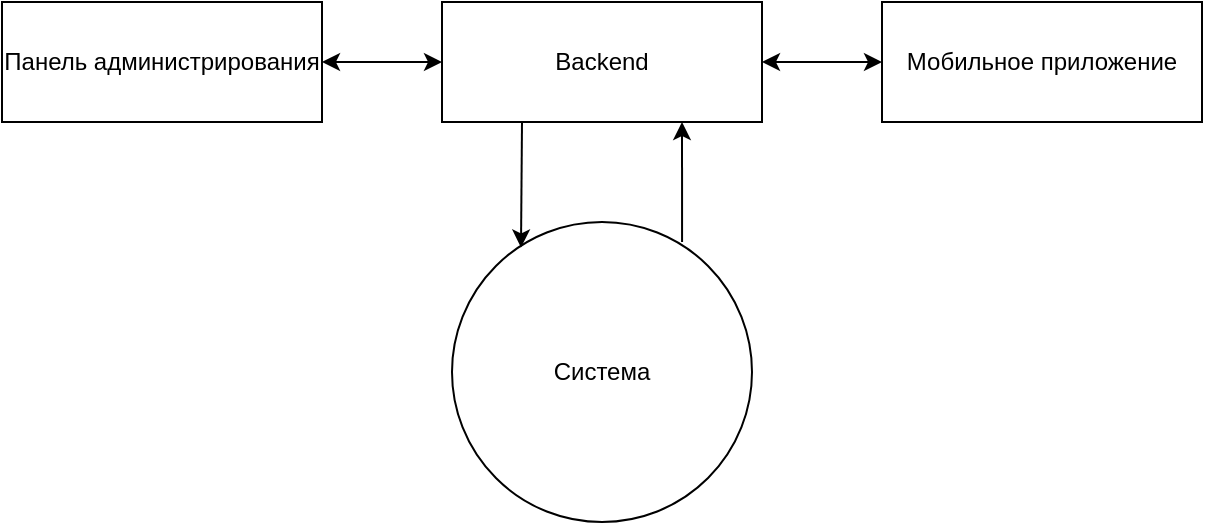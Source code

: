 <mxfile version="21.0.10" type="github">
  <diagram name="Страница 1" id="aJdUSx-QS-0cPneFwsWe">
    <mxGraphModel dx="795" dy="519" grid="1" gridSize="10" guides="1" tooltips="1" connect="1" arrows="1" fold="1" page="1" pageScale="1" pageWidth="1169" pageHeight="827" math="0" shadow="0">
      <root>
        <mxCell id="0" />
        <mxCell id="1" parent="0" />
        <mxCell id="NcMo99bP7BFtLYDiCOAP-1" value="Система" style="ellipse;whiteSpace=wrap;html=1;" vertex="1" parent="1">
          <mxGeometry x="475" y="290" width="150" height="150" as="geometry" />
        </mxCell>
        <mxCell id="NcMo99bP7BFtLYDiCOAP-2" value="Панель администрирования" style="rounded=0;whiteSpace=wrap;html=1;" vertex="1" parent="1">
          <mxGeometry x="250" y="180" width="160" height="60" as="geometry" />
        </mxCell>
        <mxCell id="NcMo99bP7BFtLYDiCOAP-3" value="Backend" style="rounded=0;whiteSpace=wrap;html=1;" vertex="1" parent="1">
          <mxGeometry x="470" y="180" width="160" height="60" as="geometry" />
        </mxCell>
        <mxCell id="NcMo99bP7BFtLYDiCOAP-4" value="Мобильное приложение" style="rounded=0;whiteSpace=wrap;html=1;" vertex="1" parent="1">
          <mxGeometry x="690" y="180" width="160" height="60" as="geometry" />
        </mxCell>
        <mxCell id="NcMo99bP7BFtLYDiCOAP-5" value="" style="endArrow=classic;html=1;rounded=0;entryX=0.23;entryY=0.085;entryDx=0;entryDy=0;entryPerimeter=0;exitX=0.25;exitY=1;exitDx=0;exitDy=0;" edge="1" parent="1" source="NcMo99bP7BFtLYDiCOAP-3" target="NcMo99bP7BFtLYDiCOAP-1">
          <mxGeometry width="50" height="50" relative="1" as="geometry">
            <mxPoint x="580" y="390" as="sourcePoint" />
            <mxPoint x="630" y="340" as="targetPoint" />
          </mxGeometry>
        </mxCell>
        <mxCell id="NcMo99bP7BFtLYDiCOAP-6" value="" style="endArrow=classic;html=1;rounded=0;entryX=0.75;entryY=1;entryDx=0;entryDy=0;exitX=0.767;exitY=0.067;exitDx=0;exitDy=0;exitPerimeter=0;" edge="1" parent="1" source="NcMo99bP7BFtLYDiCOAP-1" target="NcMo99bP7BFtLYDiCOAP-3">
          <mxGeometry width="50" height="50" relative="1" as="geometry">
            <mxPoint x="520" y="250" as="sourcePoint" />
            <mxPoint x="520" y="313" as="targetPoint" />
          </mxGeometry>
        </mxCell>
        <mxCell id="NcMo99bP7BFtLYDiCOAP-7" value="" style="endArrow=classic;html=1;rounded=0;startArrow=classic;startFill=1;" edge="1" parent="1" source="NcMo99bP7BFtLYDiCOAP-2" target="NcMo99bP7BFtLYDiCOAP-3">
          <mxGeometry width="50" height="50" relative="1" as="geometry">
            <mxPoint x="520" y="320" as="sourcePoint" />
            <mxPoint x="570" y="270" as="targetPoint" />
          </mxGeometry>
        </mxCell>
        <mxCell id="NcMo99bP7BFtLYDiCOAP-8" value="" style="endArrow=classic;html=1;rounded=0;startArrow=classic;startFill=1;" edge="1" parent="1" source="NcMo99bP7BFtLYDiCOAP-3" target="NcMo99bP7BFtLYDiCOAP-4">
          <mxGeometry width="50" height="50" relative="1" as="geometry">
            <mxPoint x="420" y="220" as="sourcePoint" />
            <mxPoint x="480" y="220" as="targetPoint" />
          </mxGeometry>
        </mxCell>
      </root>
    </mxGraphModel>
  </diagram>
</mxfile>
